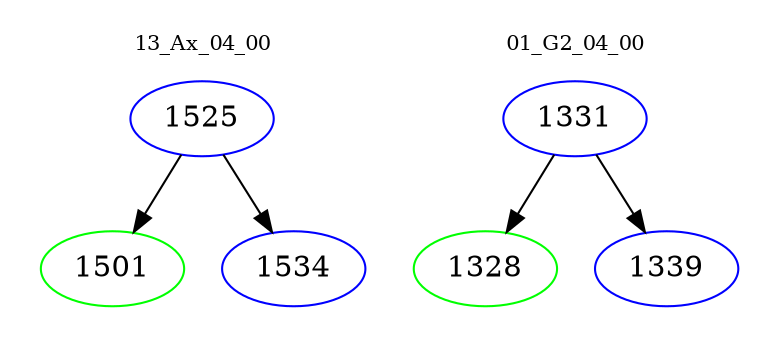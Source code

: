 digraph{
subgraph cluster_0 {
color = white
label = "13_Ax_04_00";
fontsize=10;
T0_1525 [label="1525", color="blue"]
T0_1525 -> T0_1501 [color="black"]
T0_1501 [label="1501", color="green"]
T0_1525 -> T0_1534 [color="black"]
T0_1534 [label="1534", color="blue"]
}
subgraph cluster_1 {
color = white
label = "01_G2_04_00";
fontsize=10;
T1_1331 [label="1331", color="blue"]
T1_1331 -> T1_1328 [color="black"]
T1_1328 [label="1328", color="green"]
T1_1331 -> T1_1339 [color="black"]
T1_1339 [label="1339", color="blue"]
}
}
